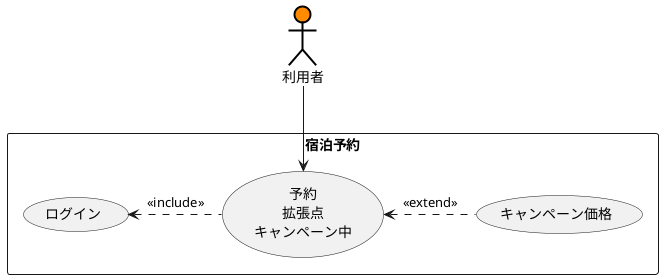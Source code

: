 @startuml ユースケース図
actor 利用者 #ff8c00;line:Black;line.bold;
rectangle 宿泊予約{
usecase (予約\n拡張点\nキャンペーン中) as input
usecase ログイン
usecase キャンペーン価格
}
ログイン<. input: <<include>>
利用者 --> input
input <. キャンペーン価格: <<extend>>
@enduml